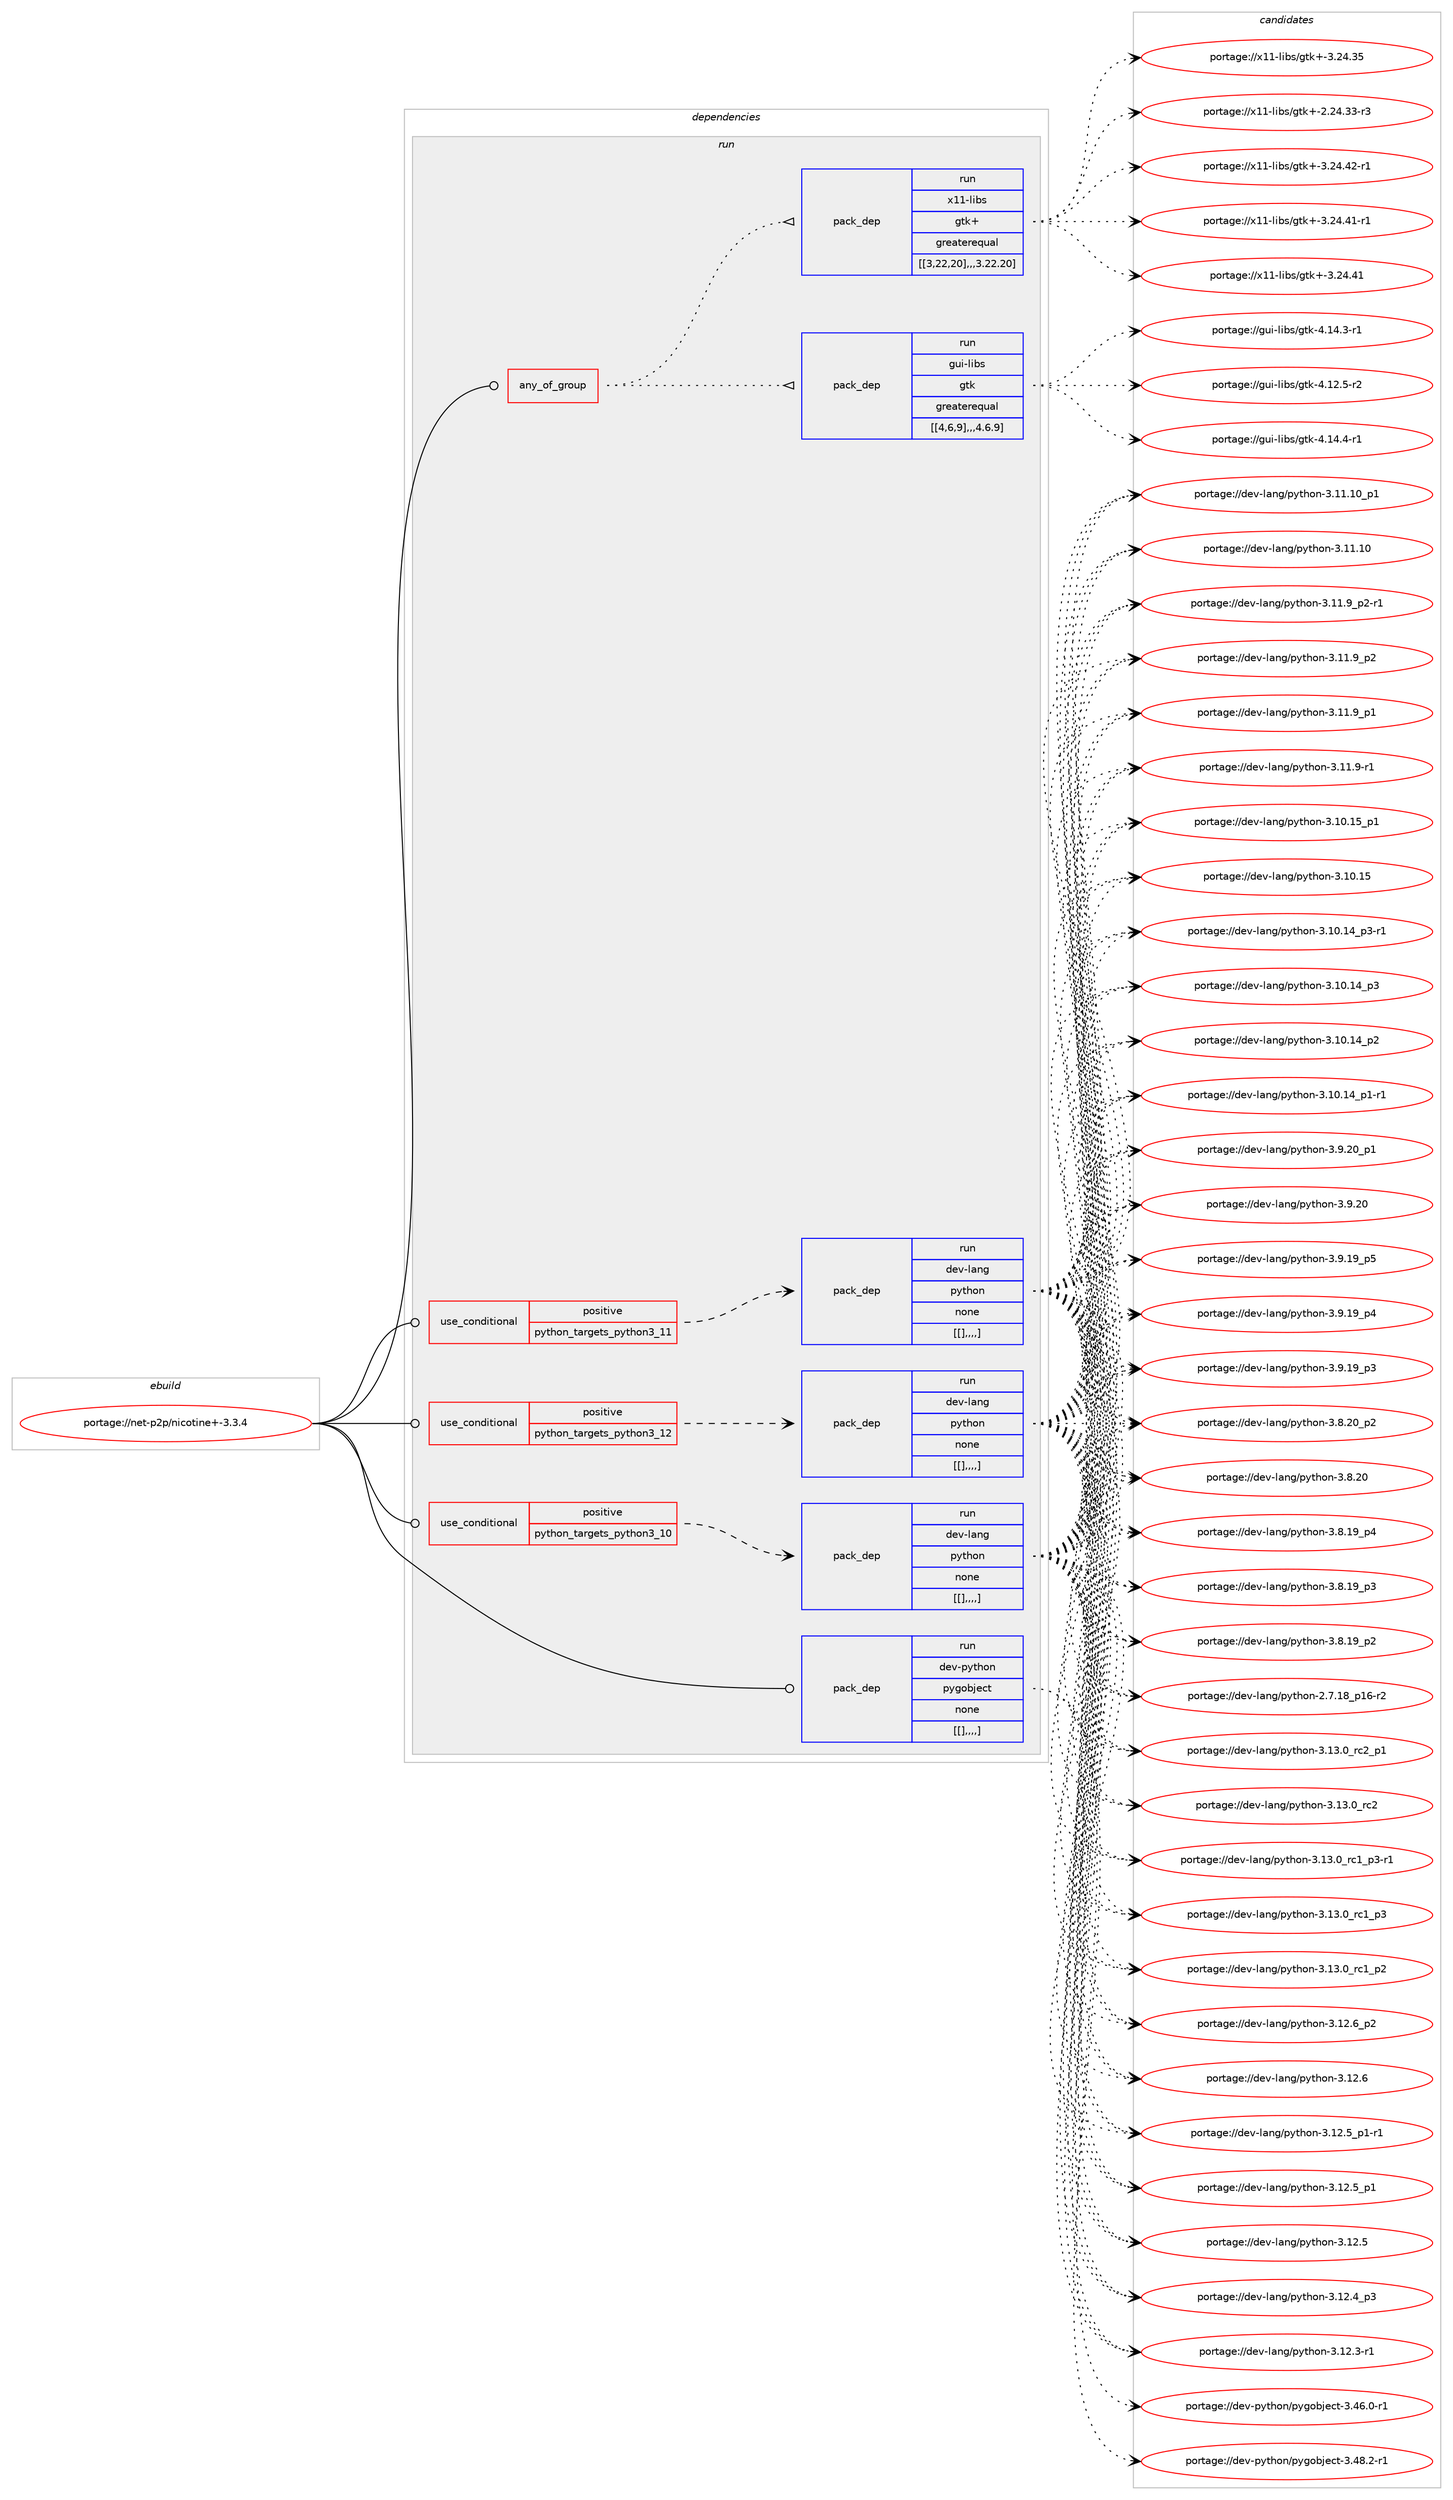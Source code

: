 digraph prolog {

# *************
# Graph options
# *************

newrank=true;
concentrate=true;
compound=true;
graph [rankdir=LR,fontname=Helvetica,fontsize=10,ranksep=1.5];#, ranksep=2.5, nodesep=0.2];
edge  [arrowhead=vee];
node  [fontname=Helvetica,fontsize=10];

# **********
# The ebuild
# **********

subgraph cluster_leftcol {
color=gray;
label=<<i>ebuild</i>>;
id [label="portage://net-p2p/nicotine+-3.3.4", color=red, width=4, href="../net-p2p/nicotine+-3.3.4.svg"];
}

# ****************
# The dependencies
# ****************

subgraph cluster_midcol {
color=gray;
label=<<i>dependencies</i>>;
subgraph cluster_compile {
fillcolor="#eeeeee";
style=filled;
label=<<i>compile</i>>;
}
subgraph cluster_compileandrun {
fillcolor="#eeeeee";
style=filled;
label=<<i>compile and run</i>>;
}
subgraph cluster_run {
fillcolor="#eeeeee";
style=filled;
label=<<i>run</i>>;
subgraph any2606 {
dependency391600 [label=<<TABLE BORDER="0" CELLBORDER="1" CELLSPACING="0" CELLPADDING="4"><TR><TD CELLPADDING="10">any_of_group</TD></TR></TABLE>>, shape=none, color=red];subgraph pack284625 {
dependency391601 [label=<<TABLE BORDER="0" CELLBORDER="1" CELLSPACING="0" CELLPADDING="4" WIDTH="220"><TR><TD ROWSPAN="6" CELLPADDING="30">pack_dep</TD></TR><TR><TD WIDTH="110">run</TD></TR><TR><TD>gui-libs</TD></TR><TR><TD>gtk</TD></TR><TR><TD>greaterequal</TD></TR><TR><TD>[[4,6,9],,,4.6.9]</TD></TR></TABLE>>, shape=none, color=blue];
}
dependency391600:e -> dependency391601:w [weight=20,style="dotted",arrowhead="oinv"];
subgraph pack284626 {
dependency391602 [label=<<TABLE BORDER="0" CELLBORDER="1" CELLSPACING="0" CELLPADDING="4" WIDTH="220"><TR><TD ROWSPAN="6" CELLPADDING="30">pack_dep</TD></TR><TR><TD WIDTH="110">run</TD></TR><TR><TD>x11-libs</TD></TR><TR><TD>gtk+</TD></TR><TR><TD>greaterequal</TD></TR><TR><TD>[[3,22,20],,,3.22.20]</TD></TR></TABLE>>, shape=none, color=blue];
}
dependency391600:e -> dependency391602:w [weight=20,style="dotted",arrowhead="oinv"];
}
id:e -> dependency391600:w [weight=20,style="solid",arrowhead="odot"];
subgraph cond104180 {
dependency391603 [label=<<TABLE BORDER="0" CELLBORDER="1" CELLSPACING="0" CELLPADDING="4"><TR><TD ROWSPAN="3" CELLPADDING="10">use_conditional</TD></TR><TR><TD>positive</TD></TR><TR><TD>python_targets_python3_10</TD></TR></TABLE>>, shape=none, color=red];
subgraph pack284627 {
dependency391604 [label=<<TABLE BORDER="0" CELLBORDER="1" CELLSPACING="0" CELLPADDING="4" WIDTH="220"><TR><TD ROWSPAN="6" CELLPADDING="30">pack_dep</TD></TR><TR><TD WIDTH="110">run</TD></TR><TR><TD>dev-lang</TD></TR><TR><TD>python</TD></TR><TR><TD>none</TD></TR><TR><TD>[[],,,,]</TD></TR></TABLE>>, shape=none, color=blue];
}
dependency391603:e -> dependency391604:w [weight=20,style="dashed",arrowhead="vee"];
}
id:e -> dependency391603:w [weight=20,style="solid",arrowhead="odot"];
subgraph cond104181 {
dependency391605 [label=<<TABLE BORDER="0" CELLBORDER="1" CELLSPACING="0" CELLPADDING="4"><TR><TD ROWSPAN="3" CELLPADDING="10">use_conditional</TD></TR><TR><TD>positive</TD></TR><TR><TD>python_targets_python3_11</TD></TR></TABLE>>, shape=none, color=red];
subgraph pack284628 {
dependency391606 [label=<<TABLE BORDER="0" CELLBORDER="1" CELLSPACING="0" CELLPADDING="4" WIDTH="220"><TR><TD ROWSPAN="6" CELLPADDING="30">pack_dep</TD></TR><TR><TD WIDTH="110">run</TD></TR><TR><TD>dev-lang</TD></TR><TR><TD>python</TD></TR><TR><TD>none</TD></TR><TR><TD>[[],,,,]</TD></TR></TABLE>>, shape=none, color=blue];
}
dependency391605:e -> dependency391606:w [weight=20,style="dashed",arrowhead="vee"];
}
id:e -> dependency391605:w [weight=20,style="solid",arrowhead="odot"];
subgraph cond104182 {
dependency391607 [label=<<TABLE BORDER="0" CELLBORDER="1" CELLSPACING="0" CELLPADDING="4"><TR><TD ROWSPAN="3" CELLPADDING="10">use_conditional</TD></TR><TR><TD>positive</TD></TR><TR><TD>python_targets_python3_12</TD></TR></TABLE>>, shape=none, color=red];
subgraph pack284629 {
dependency391608 [label=<<TABLE BORDER="0" CELLBORDER="1" CELLSPACING="0" CELLPADDING="4" WIDTH="220"><TR><TD ROWSPAN="6" CELLPADDING="30">pack_dep</TD></TR><TR><TD WIDTH="110">run</TD></TR><TR><TD>dev-lang</TD></TR><TR><TD>python</TD></TR><TR><TD>none</TD></TR><TR><TD>[[],,,,]</TD></TR></TABLE>>, shape=none, color=blue];
}
dependency391607:e -> dependency391608:w [weight=20,style="dashed",arrowhead="vee"];
}
id:e -> dependency391607:w [weight=20,style="solid",arrowhead="odot"];
subgraph pack284630 {
dependency391609 [label=<<TABLE BORDER="0" CELLBORDER="1" CELLSPACING="0" CELLPADDING="4" WIDTH="220"><TR><TD ROWSPAN="6" CELLPADDING="30">pack_dep</TD></TR><TR><TD WIDTH="110">run</TD></TR><TR><TD>dev-python</TD></TR><TR><TD>pygobject</TD></TR><TR><TD>none</TD></TR><TR><TD>[[],,,,]</TD></TR></TABLE>>, shape=none, color=blue];
}
id:e -> dependency391609:w [weight=20,style="solid",arrowhead="odot"];
}
}

# **************
# The candidates
# **************

subgraph cluster_choices {
rank=same;
color=gray;
label=<<i>candidates</i>>;

subgraph choice284625 {
color=black;
nodesep=1;
choice103117105451081059811547103116107455246495246524511449 [label="portage://gui-libs/gtk-4.14.4-r1", color=red, width=4,href="../gui-libs/gtk-4.14.4-r1.svg"];
choice103117105451081059811547103116107455246495246514511449 [label="portage://gui-libs/gtk-4.14.3-r1", color=red, width=4,href="../gui-libs/gtk-4.14.3-r1.svg"];
choice103117105451081059811547103116107455246495046534511450 [label="portage://gui-libs/gtk-4.12.5-r2", color=red, width=4,href="../gui-libs/gtk-4.12.5-r2.svg"];
dependency391601:e -> choice103117105451081059811547103116107455246495246524511449:w [style=dotted,weight="100"];
dependency391601:e -> choice103117105451081059811547103116107455246495246514511449:w [style=dotted,weight="100"];
dependency391601:e -> choice103117105451081059811547103116107455246495046534511450:w [style=dotted,weight="100"];
}
subgraph choice284626 {
color=black;
nodesep=1;
choice12049494510810598115471031161074345514650524652504511449 [label="portage://x11-libs/gtk+-3.24.42-r1", color=red, width=4,href="../x11-libs/gtk+-3.24.42-r1.svg"];
choice12049494510810598115471031161074345514650524652494511449 [label="portage://x11-libs/gtk+-3.24.41-r1", color=red, width=4,href="../x11-libs/gtk+-3.24.41-r1.svg"];
choice1204949451081059811547103116107434551465052465249 [label="portage://x11-libs/gtk+-3.24.41", color=red, width=4,href="../x11-libs/gtk+-3.24.41.svg"];
choice1204949451081059811547103116107434551465052465153 [label="portage://x11-libs/gtk+-3.24.35", color=red, width=4,href="../x11-libs/gtk+-3.24.35.svg"];
choice12049494510810598115471031161074345504650524651514511451 [label="portage://x11-libs/gtk+-2.24.33-r3", color=red, width=4,href="../x11-libs/gtk+-2.24.33-r3.svg"];
dependency391602:e -> choice12049494510810598115471031161074345514650524652504511449:w [style=dotted,weight="100"];
dependency391602:e -> choice12049494510810598115471031161074345514650524652494511449:w [style=dotted,weight="100"];
dependency391602:e -> choice1204949451081059811547103116107434551465052465249:w [style=dotted,weight="100"];
dependency391602:e -> choice1204949451081059811547103116107434551465052465153:w [style=dotted,weight="100"];
dependency391602:e -> choice12049494510810598115471031161074345504650524651514511451:w [style=dotted,weight="100"];
}
subgraph choice284627 {
color=black;
nodesep=1;
choice100101118451089711010347112121116104111110455146495146489511499509511249 [label="portage://dev-lang/python-3.13.0_rc2_p1", color=red, width=4,href="../dev-lang/python-3.13.0_rc2_p1.svg"];
choice10010111845108971101034711212111610411111045514649514648951149950 [label="portage://dev-lang/python-3.13.0_rc2", color=red, width=4,href="../dev-lang/python-3.13.0_rc2.svg"];
choice1001011184510897110103471121211161041111104551464951464895114994995112514511449 [label="portage://dev-lang/python-3.13.0_rc1_p3-r1", color=red, width=4,href="../dev-lang/python-3.13.0_rc1_p3-r1.svg"];
choice100101118451089711010347112121116104111110455146495146489511499499511251 [label="portage://dev-lang/python-3.13.0_rc1_p3", color=red, width=4,href="../dev-lang/python-3.13.0_rc1_p3.svg"];
choice100101118451089711010347112121116104111110455146495146489511499499511250 [label="portage://dev-lang/python-3.13.0_rc1_p2", color=red, width=4,href="../dev-lang/python-3.13.0_rc1_p2.svg"];
choice100101118451089711010347112121116104111110455146495046549511250 [label="portage://dev-lang/python-3.12.6_p2", color=red, width=4,href="../dev-lang/python-3.12.6_p2.svg"];
choice10010111845108971101034711212111610411111045514649504654 [label="portage://dev-lang/python-3.12.6", color=red, width=4,href="../dev-lang/python-3.12.6.svg"];
choice1001011184510897110103471121211161041111104551464950465395112494511449 [label="portage://dev-lang/python-3.12.5_p1-r1", color=red, width=4,href="../dev-lang/python-3.12.5_p1-r1.svg"];
choice100101118451089711010347112121116104111110455146495046539511249 [label="portage://dev-lang/python-3.12.5_p1", color=red, width=4,href="../dev-lang/python-3.12.5_p1.svg"];
choice10010111845108971101034711212111610411111045514649504653 [label="portage://dev-lang/python-3.12.5", color=red, width=4,href="../dev-lang/python-3.12.5.svg"];
choice100101118451089711010347112121116104111110455146495046529511251 [label="portage://dev-lang/python-3.12.4_p3", color=red, width=4,href="../dev-lang/python-3.12.4_p3.svg"];
choice100101118451089711010347112121116104111110455146495046514511449 [label="portage://dev-lang/python-3.12.3-r1", color=red, width=4,href="../dev-lang/python-3.12.3-r1.svg"];
choice10010111845108971101034711212111610411111045514649494649489511249 [label="portage://dev-lang/python-3.11.10_p1", color=red, width=4,href="../dev-lang/python-3.11.10_p1.svg"];
choice1001011184510897110103471121211161041111104551464949464948 [label="portage://dev-lang/python-3.11.10", color=red, width=4,href="../dev-lang/python-3.11.10.svg"];
choice1001011184510897110103471121211161041111104551464949465795112504511449 [label="portage://dev-lang/python-3.11.9_p2-r1", color=red, width=4,href="../dev-lang/python-3.11.9_p2-r1.svg"];
choice100101118451089711010347112121116104111110455146494946579511250 [label="portage://dev-lang/python-3.11.9_p2", color=red, width=4,href="../dev-lang/python-3.11.9_p2.svg"];
choice100101118451089711010347112121116104111110455146494946579511249 [label="portage://dev-lang/python-3.11.9_p1", color=red, width=4,href="../dev-lang/python-3.11.9_p1.svg"];
choice100101118451089711010347112121116104111110455146494946574511449 [label="portage://dev-lang/python-3.11.9-r1", color=red, width=4,href="../dev-lang/python-3.11.9-r1.svg"];
choice10010111845108971101034711212111610411111045514649484649539511249 [label="portage://dev-lang/python-3.10.15_p1", color=red, width=4,href="../dev-lang/python-3.10.15_p1.svg"];
choice1001011184510897110103471121211161041111104551464948464953 [label="portage://dev-lang/python-3.10.15", color=red, width=4,href="../dev-lang/python-3.10.15.svg"];
choice100101118451089711010347112121116104111110455146494846495295112514511449 [label="portage://dev-lang/python-3.10.14_p3-r1", color=red, width=4,href="../dev-lang/python-3.10.14_p3-r1.svg"];
choice10010111845108971101034711212111610411111045514649484649529511251 [label="portage://dev-lang/python-3.10.14_p3", color=red, width=4,href="../dev-lang/python-3.10.14_p3.svg"];
choice10010111845108971101034711212111610411111045514649484649529511250 [label="portage://dev-lang/python-3.10.14_p2", color=red, width=4,href="../dev-lang/python-3.10.14_p2.svg"];
choice100101118451089711010347112121116104111110455146494846495295112494511449 [label="portage://dev-lang/python-3.10.14_p1-r1", color=red, width=4,href="../dev-lang/python-3.10.14_p1-r1.svg"];
choice100101118451089711010347112121116104111110455146574650489511249 [label="portage://dev-lang/python-3.9.20_p1", color=red, width=4,href="../dev-lang/python-3.9.20_p1.svg"];
choice10010111845108971101034711212111610411111045514657465048 [label="portage://dev-lang/python-3.9.20", color=red, width=4,href="../dev-lang/python-3.9.20.svg"];
choice100101118451089711010347112121116104111110455146574649579511253 [label="portage://dev-lang/python-3.9.19_p5", color=red, width=4,href="../dev-lang/python-3.9.19_p5.svg"];
choice100101118451089711010347112121116104111110455146574649579511252 [label="portage://dev-lang/python-3.9.19_p4", color=red, width=4,href="../dev-lang/python-3.9.19_p4.svg"];
choice100101118451089711010347112121116104111110455146574649579511251 [label="portage://dev-lang/python-3.9.19_p3", color=red, width=4,href="../dev-lang/python-3.9.19_p3.svg"];
choice100101118451089711010347112121116104111110455146564650489511250 [label="portage://dev-lang/python-3.8.20_p2", color=red, width=4,href="../dev-lang/python-3.8.20_p2.svg"];
choice10010111845108971101034711212111610411111045514656465048 [label="portage://dev-lang/python-3.8.20", color=red, width=4,href="../dev-lang/python-3.8.20.svg"];
choice100101118451089711010347112121116104111110455146564649579511252 [label="portage://dev-lang/python-3.8.19_p4", color=red, width=4,href="../dev-lang/python-3.8.19_p4.svg"];
choice100101118451089711010347112121116104111110455146564649579511251 [label="portage://dev-lang/python-3.8.19_p3", color=red, width=4,href="../dev-lang/python-3.8.19_p3.svg"];
choice100101118451089711010347112121116104111110455146564649579511250 [label="portage://dev-lang/python-3.8.19_p2", color=red, width=4,href="../dev-lang/python-3.8.19_p2.svg"];
choice100101118451089711010347112121116104111110455046554649569511249544511450 [label="portage://dev-lang/python-2.7.18_p16-r2", color=red, width=4,href="../dev-lang/python-2.7.18_p16-r2.svg"];
dependency391604:e -> choice100101118451089711010347112121116104111110455146495146489511499509511249:w [style=dotted,weight="100"];
dependency391604:e -> choice10010111845108971101034711212111610411111045514649514648951149950:w [style=dotted,weight="100"];
dependency391604:e -> choice1001011184510897110103471121211161041111104551464951464895114994995112514511449:w [style=dotted,weight="100"];
dependency391604:e -> choice100101118451089711010347112121116104111110455146495146489511499499511251:w [style=dotted,weight="100"];
dependency391604:e -> choice100101118451089711010347112121116104111110455146495146489511499499511250:w [style=dotted,weight="100"];
dependency391604:e -> choice100101118451089711010347112121116104111110455146495046549511250:w [style=dotted,weight="100"];
dependency391604:e -> choice10010111845108971101034711212111610411111045514649504654:w [style=dotted,weight="100"];
dependency391604:e -> choice1001011184510897110103471121211161041111104551464950465395112494511449:w [style=dotted,weight="100"];
dependency391604:e -> choice100101118451089711010347112121116104111110455146495046539511249:w [style=dotted,weight="100"];
dependency391604:e -> choice10010111845108971101034711212111610411111045514649504653:w [style=dotted,weight="100"];
dependency391604:e -> choice100101118451089711010347112121116104111110455146495046529511251:w [style=dotted,weight="100"];
dependency391604:e -> choice100101118451089711010347112121116104111110455146495046514511449:w [style=dotted,weight="100"];
dependency391604:e -> choice10010111845108971101034711212111610411111045514649494649489511249:w [style=dotted,weight="100"];
dependency391604:e -> choice1001011184510897110103471121211161041111104551464949464948:w [style=dotted,weight="100"];
dependency391604:e -> choice1001011184510897110103471121211161041111104551464949465795112504511449:w [style=dotted,weight="100"];
dependency391604:e -> choice100101118451089711010347112121116104111110455146494946579511250:w [style=dotted,weight="100"];
dependency391604:e -> choice100101118451089711010347112121116104111110455146494946579511249:w [style=dotted,weight="100"];
dependency391604:e -> choice100101118451089711010347112121116104111110455146494946574511449:w [style=dotted,weight="100"];
dependency391604:e -> choice10010111845108971101034711212111610411111045514649484649539511249:w [style=dotted,weight="100"];
dependency391604:e -> choice1001011184510897110103471121211161041111104551464948464953:w [style=dotted,weight="100"];
dependency391604:e -> choice100101118451089711010347112121116104111110455146494846495295112514511449:w [style=dotted,weight="100"];
dependency391604:e -> choice10010111845108971101034711212111610411111045514649484649529511251:w [style=dotted,weight="100"];
dependency391604:e -> choice10010111845108971101034711212111610411111045514649484649529511250:w [style=dotted,weight="100"];
dependency391604:e -> choice100101118451089711010347112121116104111110455146494846495295112494511449:w [style=dotted,weight="100"];
dependency391604:e -> choice100101118451089711010347112121116104111110455146574650489511249:w [style=dotted,weight="100"];
dependency391604:e -> choice10010111845108971101034711212111610411111045514657465048:w [style=dotted,weight="100"];
dependency391604:e -> choice100101118451089711010347112121116104111110455146574649579511253:w [style=dotted,weight="100"];
dependency391604:e -> choice100101118451089711010347112121116104111110455146574649579511252:w [style=dotted,weight="100"];
dependency391604:e -> choice100101118451089711010347112121116104111110455146574649579511251:w [style=dotted,weight="100"];
dependency391604:e -> choice100101118451089711010347112121116104111110455146564650489511250:w [style=dotted,weight="100"];
dependency391604:e -> choice10010111845108971101034711212111610411111045514656465048:w [style=dotted,weight="100"];
dependency391604:e -> choice100101118451089711010347112121116104111110455146564649579511252:w [style=dotted,weight="100"];
dependency391604:e -> choice100101118451089711010347112121116104111110455146564649579511251:w [style=dotted,weight="100"];
dependency391604:e -> choice100101118451089711010347112121116104111110455146564649579511250:w [style=dotted,weight="100"];
dependency391604:e -> choice100101118451089711010347112121116104111110455046554649569511249544511450:w [style=dotted,weight="100"];
}
subgraph choice284628 {
color=black;
nodesep=1;
choice100101118451089711010347112121116104111110455146495146489511499509511249 [label="portage://dev-lang/python-3.13.0_rc2_p1", color=red, width=4,href="../dev-lang/python-3.13.0_rc2_p1.svg"];
choice10010111845108971101034711212111610411111045514649514648951149950 [label="portage://dev-lang/python-3.13.0_rc2", color=red, width=4,href="../dev-lang/python-3.13.0_rc2.svg"];
choice1001011184510897110103471121211161041111104551464951464895114994995112514511449 [label="portage://dev-lang/python-3.13.0_rc1_p3-r1", color=red, width=4,href="../dev-lang/python-3.13.0_rc1_p3-r1.svg"];
choice100101118451089711010347112121116104111110455146495146489511499499511251 [label="portage://dev-lang/python-3.13.0_rc1_p3", color=red, width=4,href="../dev-lang/python-3.13.0_rc1_p3.svg"];
choice100101118451089711010347112121116104111110455146495146489511499499511250 [label="portage://dev-lang/python-3.13.0_rc1_p2", color=red, width=4,href="../dev-lang/python-3.13.0_rc1_p2.svg"];
choice100101118451089711010347112121116104111110455146495046549511250 [label="portage://dev-lang/python-3.12.6_p2", color=red, width=4,href="../dev-lang/python-3.12.6_p2.svg"];
choice10010111845108971101034711212111610411111045514649504654 [label="portage://dev-lang/python-3.12.6", color=red, width=4,href="../dev-lang/python-3.12.6.svg"];
choice1001011184510897110103471121211161041111104551464950465395112494511449 [label="portage://dev-lang/python-3.12.5_p1-r1", color=red, width=4,href="../dev-lang/python-3.12.5_p1-r1.svg"];
choice100101118451089711010347112121116104111110455146495046539511249 [label="portage://dev-lang/python-3.12.5_p1", color=red, width=4,href="../dev-lang/python-3.12.5_p1.svg"];
choice10010111845108971101034711212111610411111045514649504653 [label="portage://dev-lang/python-3.12.5", color=red, width=4,href="../dev-lang/python-3.12.5.svg"];
choice100101118451089711010347112121116104111110455146495046529511251 [label="portage://dev-lang/python-3.12.4_p3", color=red, width=4,href="../dev-lang/python-3.12.4_p3.svg"];
choice100101118451089711010347112121116104111110455146495046514511449 [label="portage://dev-lang/python-3.12.3-r1", color=red, width=4,href="../dev-lang/python-3.12.3-r1.svg"];
choice10010111845108971101034711212111610411111045514649494649489511249 [label="portage://dev-lang/python-3.11.10_p1", color=red, width=4,href="../dev-lang/python-3.11.10_p1.svg"];
choice1001011184510897110103471121211161041111104551464949464948 [label="portage://dev-lang/python-3.11.10", color=red, width=4,href="../dev-lang/python-3.11.10.svg"];
choice1001011184510897110103471121211161041111104551464949465795112504511449 [label="portage://dev-lang/python-3.11.9_p2-r1", color=red, width=4,href="../dev-lang/python-3.11.9_p2-r1.svg"];
choice100101118451089711010347112121116104111110455146494946579511250 [label="portage://dev-lang/python-3.11.9_p2", color=red, width=4,href="../dev-lang/python-3.11.9_p2.svg"];
choice100101118451089711010347112121116104111110455146494946579511249 [label="portage://dev-lang/python-3.11.9_p1", color=red, width=4,href="../dev-lang/python-3.11.9_p1.svg"];
choice100101118451089711010347112121116104111110455146494946574511449 [label="portage://dev-lang/python-3.11.9-r1", color=red, width=4,href="../dev-lang/python-3.11.9-r1.svg"];
choice10010111845108971101034711212111610411111045514649484649539511249 [label="portage://dev-lang/python-3.10.15_p1", color=red, width=4,href="../dev-lang/python-3.10.15_p1.svg"];
choice1001011184510897110103471121211161041111104551464948464953 [label="portage://dev-lang/python-3.10.15", color=red, width=4,href="../dev-lang/python-3.10.15.svg"];
choice100101118451089711010347112121116104111110455146494846495295112514511449 [label="portage://dev-lang/python-3.10.14_p3-r1", color=red, width=4,href="../dev-lang/python-3.10.14_p3-r1.svg"];
choice10010111845108971101034711212111610411111045514649484649529511251 [label="portage://dev-lang/python-3.10.14_p3", color=red, width=4,href="../dev-lang/python-3.10.14_p3.svg"];
choice10010111845108971101034711212111610411111045514649484649529511250 [label="portage://dev-lang/python-3.10.14_p2", color=red, width=4,href="../dev-lang/python-3.10.14_p2.svg"];
choice100101118451089711010347112121116104111110455146494846495295112494511449 [label="portage://dev-lang/python-3.10.14_p1-r1", color=red, width=4,href="../dev-lang/python-3.10.14_p1-r1.svg"];
choice100101118451089711010347112121116104111110455146574650489511249 [label="portage://dev-lang/python-3.9.20_p1", color=red, width=4,href="../dev-lang/python-3.9.20_p1.svg"];
choice10010111845108971101034711212111610411111045514657465048 [label="portage://dev-lang/python-3.9.20", color=red, width=4,href="../dev-lang/python-3.9.20.svg"];
choice100101118451089711010347112121116104111110455146574649579511253 [label="portage://dev-lang/python-3.9.19_p5", color=red, width=4,href="../dev-lang/python-3.9.19_p5.svg"];
choice100101118451089711010347112121116104111110455146574649579511252 [label="portage://dev-lang/python-3.9.19_p4", color=red, width=4,href="../dev-lang/python-3.9.19_p4.svg"];
choice100101118451089711010347112121116104111110455146574649579511251 [label="portage://dev-lang/python-3.9.19_p3", color=red, width=4,href="../dev-lang/python-3.9.19_p3.svg"];
choice100101118451089711010347112121116104111110455146564650489511250 [label="portage://dev-lang/python-3.8.20_p2", color=red, width=4,href="../dev-lang/python-3.8.20_p2.svg"];
choice10010111845108971101034711212111610411111045514656465048 [label="portage://dev-lang/python-3.8.20", color=red, width=4,href="../dev-lang/python-3.8.20.svg"];
choice100101118451089711010347112121116104111110455146564649579511252 [label="portage://dev-lang/python-3.8.19_p4", color=red, width=4,href="../dev-lang/python-3.8.19_p4.svg"];
choice100101118451089711010347112121116104111110455146564649579511251 [label="portage://dev-lang/python-3.8.19_p3", color=red, width=4,href="../dev-lang/python-3.8.19_p3.svg"];
choice100101118451089711010347112121116104111110455146564649579511250 [label="portage://dev-lang/python-3.8.19_p2", color=red, width=4,href="../dev-lang/python-3.8.19_p2.svg"];
choice100101118451089711010347112121116104111110455046554649569511249544511450 [label="portage://dev-lang/python-2.7.18_p16-r2", color=red, width=4,href="../dev-lang/python-2.7.18_p16-r2.svg"];
dependency391606:e -> choice100101118451089711010347112121116104111110455146495146489511499509511249:w [style=dotted,weight="100"];
dependency391606:e -> choice10010111845108971101034711212111610411111045514649514648951149950:w [style=dotted,weight="100"];
dependency391606:e -> choice1001011184510897110103471121211161041111104551464951464895114994995112514511449:w [style=dotted,weight="100"];
dependency391606:e -> choice100101118451089711010347112121116104111110455146495146489511499499511251:w [style=dotted,weight="100"];
dependency391606:e -> choice100101118451089711010347112121116104111110455146495146489511499499511250:w [style=dotted,weight="100"];
dependency391606:e -> choice100101118451089711010347112121116104111110455146495046549511250:w [style=dotted,weight="100"];
dependency391606:e -> choice10010111845108971101034711212111610411111045514649504654:w [style=dotted,weight="100"];
dependency391606:e -> choice1001011184510897110103471121211161041111104551464950465395112494511449:w [style=dotted,weight="100"];
dependency391606:e -> choice100101118451089711010347112121116104111110455146495046539511249:w [style=dotted,weight="100"];
dependency391606:e -> choice10010111845108971101034711212111610411111045514649504653:w [style=dotted,weight="100"];
dependency391606:e -> choice100101118451089711010347112121116104111110455146495046529511251:w [style=dotted,weight="100"];
dependency391606:e -> choice100101118451089711010347112121116104111110455146495046514511449:w [style=dotted,weight="100"];
dependency391606:e -> choice10010111845108971101034711212111610411111045514649494649489511249:w [style=dotted,weight="100"];
dependency391606:e -> choice1001011184510897110103471121211161041111104551464949464948:w [style=dotted,weight="100"];
dependency391606:e -> choice1001011184510897110103471121211161041111104551464949465795112504511449:w [style=dotted,weight="100"];
dependency391606:e -> choice100101118451089711010347112121116104111110455146494946579511250:w [style=dotted,weight="100"];
dependency391606:e -> choice100101118451089711010347112121116104111110455146494946579511249:w [style=dotted,weight="100"];
dependency391606:e -> choice100101118451089711010347112121116104111110455146494946574511449:w [style=dotted,weight="100"];
dependency391606:e -> choice10010111845108971101034711212111610411111045514649484649539511249:w [style=dotted,weight="100"];
dependency391606:e -> choice1001011184510897110103471121211161041111104551464948464953:w [style=dotted,weight="100"];
dependency391606:e -> choice100101118451089711010347112121116104111110455146494846495295112514511449:w [style=dotted,weight="100"];
dependency391606:e -> choice10010111845108971101034711212111610411111045514649484649529511251:w [style=dotted,weight="100"];
dependency391606:e -> choice10010111845108971101034711212111610411111045514649484649529511250:w [style=dotted,weight="100"];
dependency391606:e -> choice100101118451089711010347112121116104111110455146494846495295112494511449:w [style=dotted,weight="100"];
dependency391606:e -> choice100101118451089711010347112121116104111110455146574650489511249:w [style=dotted,weight="100"];
dependency391606:e -> choice10010111845108971101034711212111610411111045514657465048:w [style=dotted,weight="100"];
dependency391606:e -> choice100101118451089711010347112121116104111110455146574649579511253:w [style=dotted,weight="100"];
dependency391606:e -> choice100101118451089711010347112121116104111110455146574649579511252:w [style=dotted,weight="100"];
dependency391606:e -> choice100101118451089711010347112121116104111110455146574649579511251:w [style=dotted,weight="100"];
dependency391606:e -> choice100101118451089711010347112121116104111110455146564650489511250:w [style=dotted,weight="100"];
dependency391606:e -> choice10010111845108971101034711212111610411111045514656465048:w [style=dotted,weight="100"];
dependency391606:e -> choice100101118451089711010347112121116104111110455146564649579511252:w [style=dotted,weight="100"];
dependency391606:e -> choice100101118451089711010347112121116104111110455146564649579511251:w [style=dotted,weight="100"];
dependency391606:e -> choice100101118451089711010347112121116104111110455146564649579511250:w [style=dotted,weight="100"];
dependency391606:e -> choice100101118451089711010347112121116104111110455046554649569511249544511450:w [style=dotted,weight="100"];
}
subgraph choice284629 {
color=black;
nodesep=1;
choice100101118451089711010347112121116104111110455146495146489511499509511249 [label="portage://dev-lang/python-3.13.0_rc2_p1", color=red, width=4,href="../dev-lang/python-3.13.0_rc2_p1.svg"];
choice10010111845108971101034711212111610411111045514649514648951149950 [label="portage://dev-lang/python-3.13.0_rc2", color=red, width=4,href="../dev-lang/python-3.13.0_rc2.svg"];
choice1001011184510897110103471121211161041111104551464951464895114994995112514511449 [label="portage://dev-lang/python-3.13.0_rc1_p3-r1", color=red, width=4,href="../dev-lang/python-3.13.0_rc1_p3-r1.svg"];
choice100101118451089711010347112121116104111110455146495146489511499499511251 [label="portage://dev-lang/python-3.13.0_rc1_p3", color=red, width=4,href="../dev-lang/python-3.13.0_rc1_p3.svg"];
choice100101118451089711010347112121116104111110455146495146489511499499511250 [label="portage://dev-lang/python-3.13.0_rc1_p2", color=red, width=4,href="../dev-lang/python-3.13.0_rc1_p2.svg"];
choice100101118451089711010347112121116104111110455146495046549511250 [label="portage://dev-lang/python-3.12.6_p2", color=red, width=4,href="../dev-lang/python-3.12.6_p2.svg"];
choice10010111845108971101034711212111610411111045514649504654 [label="portage://dev-lang/python-3.12.6", color=red, width=4,href="../dev-lang/python-3.12.6.svg"];
choice1001011184510897110103471121211161041111104551464950465395112494511449 [label="portage://dev-lang/python-3.12.5_p1-r1", color=red, width=4,href="../dev-lang/python-3.12.5_p1-r1.svg"];
choice100101118451089711010347112121116104111110455146495046539511249 [label="portage://dev-lang/python-3.12.5_p1", color=red, width=4,href="../dev-lang/python-3.12.5_p1.svg"];
choice10010111845108971101034711212111610411111045514649504653 [label="portage://dev-lang/python-3.12.5", color=red, width=4,href="../dev-lang/python-3.12.5.svg"];
choice100101118451089711010347112121116104111110455146495046529511251 [label="portage://dev-lang/python-3.12.4_p3", color=red, width=4,href="../dev-lang/python-3.12.4_p3.svg"];
choice100101118451089711010347112121116104111110455146495046514511449 [label="portage://dev-lang/python-3.12.3-r1", color=red, width=4,href="../dev-lang/python-3.12.3-r1.svg"];
choice10010111845108971101034711212111610411111045514649494649489511249 [label="portage://dev-lang/python-3.11.10_p1", color=red, width=4,href="../dev-lang/python-3.11.10_p1.svg"];
choice1001011184510897110103471121211161041111104551464949464948 [label="portage://dev-lang/python-3.11.10", color=red, width=4,href="../dev-lang/python-3.11.10.svg"];
choice1001011184510897110103471121211161041111104551464949465795112504511449 [label="portage://dev-lang/python-3.11.9_p2-r1", color=red, width=4,href="../dev-lang/python-3.11.9_p2-r1.svg"];
choice100101118451089711010347112121116104111110455146494946579511250 [label="portage://dev-lang/python-3.11.9_p2", color=red, width=4,href="../dev-lang/python-3.11.9_p2.svg"];
choice100101118451089711010347112121116104111110455146494946579511249 [label="portage://dev-lang/python-3.11.9_p1", color=red, width=4,href="../dev-lang/python-3.11.9_p1.svg"];
choice100101118451089711010347112121116104111110455146494946574511449 [label="portage://dev-lang/python-3.11.9-r1", color=red, width=4,href="../dev-lang/python-3.11.9-r1.svg"];
choice10010111845108971101034711212111610411111045514649484649539511249 [label="portage://dev-lang/python-3.10.15_p1", color=red, width=4,href="../dev-lang/python-3.10.15_p1.svg"];
choice1001011184510897110103471121211161041111104551464948464953 [label="portage://dev-lang/python-3.10.15", color=red, width=4,href="../dev-lang/python-3.10.15.svg"];
choice100101118451089711010347112121116104111110455146494846495295112514511449 [label="portage://dev-lang/python-3.10.14_p3-r1", color=red, width=4,href="../dev-lang/python-3.10.14_p3-r1.svg"];
choice10010111845108971101034711212111610411111045514649484649529511251 [label="portage://dev-lang/python-3.10.14_p3", color=red, width=4,href="../dev-lang/python-3.10.14_p3.svg"];
choice10010111845108971101034711212111610411111045514649484649529511250 [label="portage://dev-lang/python-3.10.14_p2", color=red, width=4,href="../dev-lang/python-3.10.14_p2.svg"];
choice100101118451089711010347112121116104111110455146494846495295112494511449 [label="portage://dev-lang/python-3.10.14_p1-r1", color=red, width=4,href="../dev-lang/python-3.10.14_p1-r1.svg"];
choice100101118451089711010347112121116104111110455146574650489511249 [label="portage://dev-lang/python-3.9.20_p1", color=red, width=4,href="../dev-lang/python-3.9.20_p1.svg"];
choice10010111845108971101034711212111610411111045514657465048 [label="portage://dev-lang/python-3.9.20", color=red, width=4,href="../dev-lang/python-3.9.20.svg"];
choice100101118451089711010347112121116104111110455146574649579511253 [label="portage://dev-lang/python-3.9.19_p5", color=red, width=4,href="../dev-lang/python-3.9.19_p5.svg"];
choice100101118451089711010347112121116104111110455146574649579511252 [label="portage://dev-lang/python-3.9.19_p4", color=red, width=4,href="../dev-lang/python-3.9.19_p4.svg"];
choice100101118451089711010347112121116104111110455146574649579511251 [label="portage://dev-lang/python-3.9.19_p3", color=red, width=4,href="../dev-lang/python-3.9.19_p3.svg"];
choice100101118451089711010347112121116104111110455146564650489511250 [label="portage://dev-lang/python-3.8.20_p2", color=red, width=4,href="../dev-lang/python-3.8.20_p2.svg"];
choice10010111845108971101034711212111610411111045514656465048 [label="portage://dev-lang/python-3.8.20", color=red, width=4,href="../dev-lang/python-3.8.20.svg"];
choice100101118451089711010347112121116104111110455146564649579511252 [label="portage://dev-lang/python-3.8.19_p4", color=red, width=4,href="../dev-lang/python-3.8.19_p4.svg"];
choice100101118451089711010347112121116104111110455146564649579511251 [label="portage://dev-lang/python-3.8.19_p3", color=red, width=4,href="../dev-lang/python-3.8.19_p3.svg"];
choice100101118451089711010347112121116104111110455146564649579511250 [label="portage://dev-lang/python-3.8.19_p2", color=red, width=4,href="../dev-lang/python-3.8.19_p2.svg"];
choice100101118451089711010347112121116104111110455046554649569511249544511450 [label="portage://dev-lang/python-2.7.18_p16-r2", color=red, width=4,href="../dev-lang/python-2.7.18_p16-r2.svg"];
dependency391608:e -> choice100101118451089711010347112121116104111110455146495146489511499509511249:w [style=dotted,weight="100"];
dependency391608:e -> choice10010111845108971101034711212111610411111045514649514648951149950:w [style=dotted,weight="100"];
dependency391608:e -> choice1001011184510897110103471121211161041111104551464951464895114994995112514511449:w [style=dotted,weight="100"];
dependency391608:e -> choice100101118451089711010347112121116104111110455146495146489511499499511251:w [style=dotted,weight="100"];
dependency391608:e -> choice100101118451089711010347112121116104111110455146495146489511499499511250:w [style=dotted,weight="100"];
dependency391608:e -> choice100101118451089711010347112121116104111110455146495046549511250:w [style=dotted,weight="100"];
dependency391608:e -> choice10010111845108971101034711212111610411111045514649504654:w [style=dotted,weight="100"];
dependency391608:e -> choice1001011184510897110103471121211161041111104551464950465395112494511449:w [style=dotted,weight="100"];
dependency391608:e -> choice100101118451089711010347112121116104111110455146495046539511249:w [style=dotted,weight="100"];
dependency391608:e -> choice10010111845108971101034711212111610411111045514649504653:w [style=dotted,weight="100"];
dependency391608:e -> choice100101118451089711010347112121116104111110455146495046529511251:w [style=dotted,weight="100"];
dependency391608:e -> choice100101118451089711010347112121116104111110455146495046514511449:w [style=dotted,weight="100"];
dependency391608:e -> choice10010111845108971101034711212111610411111045514649494649489511249:w [style=dotted,weight="100"];
dependency391608:e -> choice1001011184510897110103471121211161041111104551464949464948:w [style=dotted,weight="100"];
dependency391608:e -> choice1001011184510897110103471121211161041111104551464949465795112504511449:w [style=dotted,weight="100"];
dependency391608:e -> choice100101118451089711010347112121116104111110455146494946579511250:w [style=dotted,weight="100"];
dependency391608:e -> choice100101118451089711010347112121116104111110455146494946579511249:w [style=dotted,weight="100"];
dependency391608:e -> choice100101118451089711010347112121116104111110455146494946574511449:w [style=dotted,weight="100"];
dependency391608:e -> choice10010111845108971101034711212111610411111045514649484649539511249:w [style=dotted,weight="100"];
dependency391608:e -> choice1001011184510897110103471121211161041111104551464948464953:w [style=dotted,weight="100"];
dependency391608:e -> choice100101118451089711010347112121116104111110455146494846495295112514511449:w [style=dotted,weight="100"];
dependency391608:e -> choice10010111845108971101034711212111610411111045514649484649529511251:w [style=dotted,weight="100"];
dependency391608:e -> choice10010111845108971101034711212111610411111045514649484649529511250:w [style=dotted,weight="100"];
dependency391608:e -> choice100101118451089711010347112121116104111110455146494846495295112494511449:w [style=dotted,weight="100"];
dependency391608:e -> choice100101118451089711010347112121116104111110455146574650489511249:w [style=dotted,weight="100"];
dependency391608:e -> choice10010111845108971101034711212111610411111045514657465048:w [style=dotted,weight="100"];
dependency391608:e -> choice100101118451089711010347112121116104111110455146574649579511253:w [style=dotted,weight="100"];
dependency391608:e -> choice100101118451089711010347112121116104111110455146574649579511252:w [style=dotted,weight="100"];
dependency391608:e -> choice100101118451089711010347112121116104111110455146574649579511251:w [style=dotted,weight="100"];
dependency391608:e -> choice100101118451089711010347112121116104111110455146564650489511250:w [style=dotted,weight="100"];
dependency391608:e -> choice10010111845108971101034711212111610411111045514656465048:w [style=dotted,weight="100"];
dependency391608:e -> choice100101118451089711010347112121116104111110455146564649579511252:w [style=dotted,weight="100"];
dependency391608:e -> choice100101118451089711010347112121116104111110455146564649579511251:w [style=dotted,weight="100"];
dependency391608:e -> choice100101118451089711010347112121116104111110455146564649579511250:w [style=dotted,weight="100"];
dependency391608:e -> choice100101118451089711010347112121116104111110455046554649569511249544511450:w [style=dotted,weight="100"];
}
subgraph choice284630 {
color=black;
nodesep=1;
choice10010111845112121116104111110471121211031119810610199116455146525646504511449 [label="portage://dev-python/pygobject-3.48.2-r1", color=red, width=4,href="../dev-python/pygobject-3.48.2-r1.svg"];
choice10010111845112121116104111110471121211031119810610199116455146525446484511449 [label="portage://dev-python/pygobject-3.46.0-r1", color=red, width=4,href="../dev-python/pygobject-3.46.0-r1.svg"];
dependency391609:e -> choice10010111845112121116104111110471121211031119810610199116455146525646504511449:w [style=dotted,weight="100"];
dependency391609:e -> choice10010111845112121116104111110471121211031119810610199116455146525446484511449:w [style=dotted,weight="100"];
}
}

}
